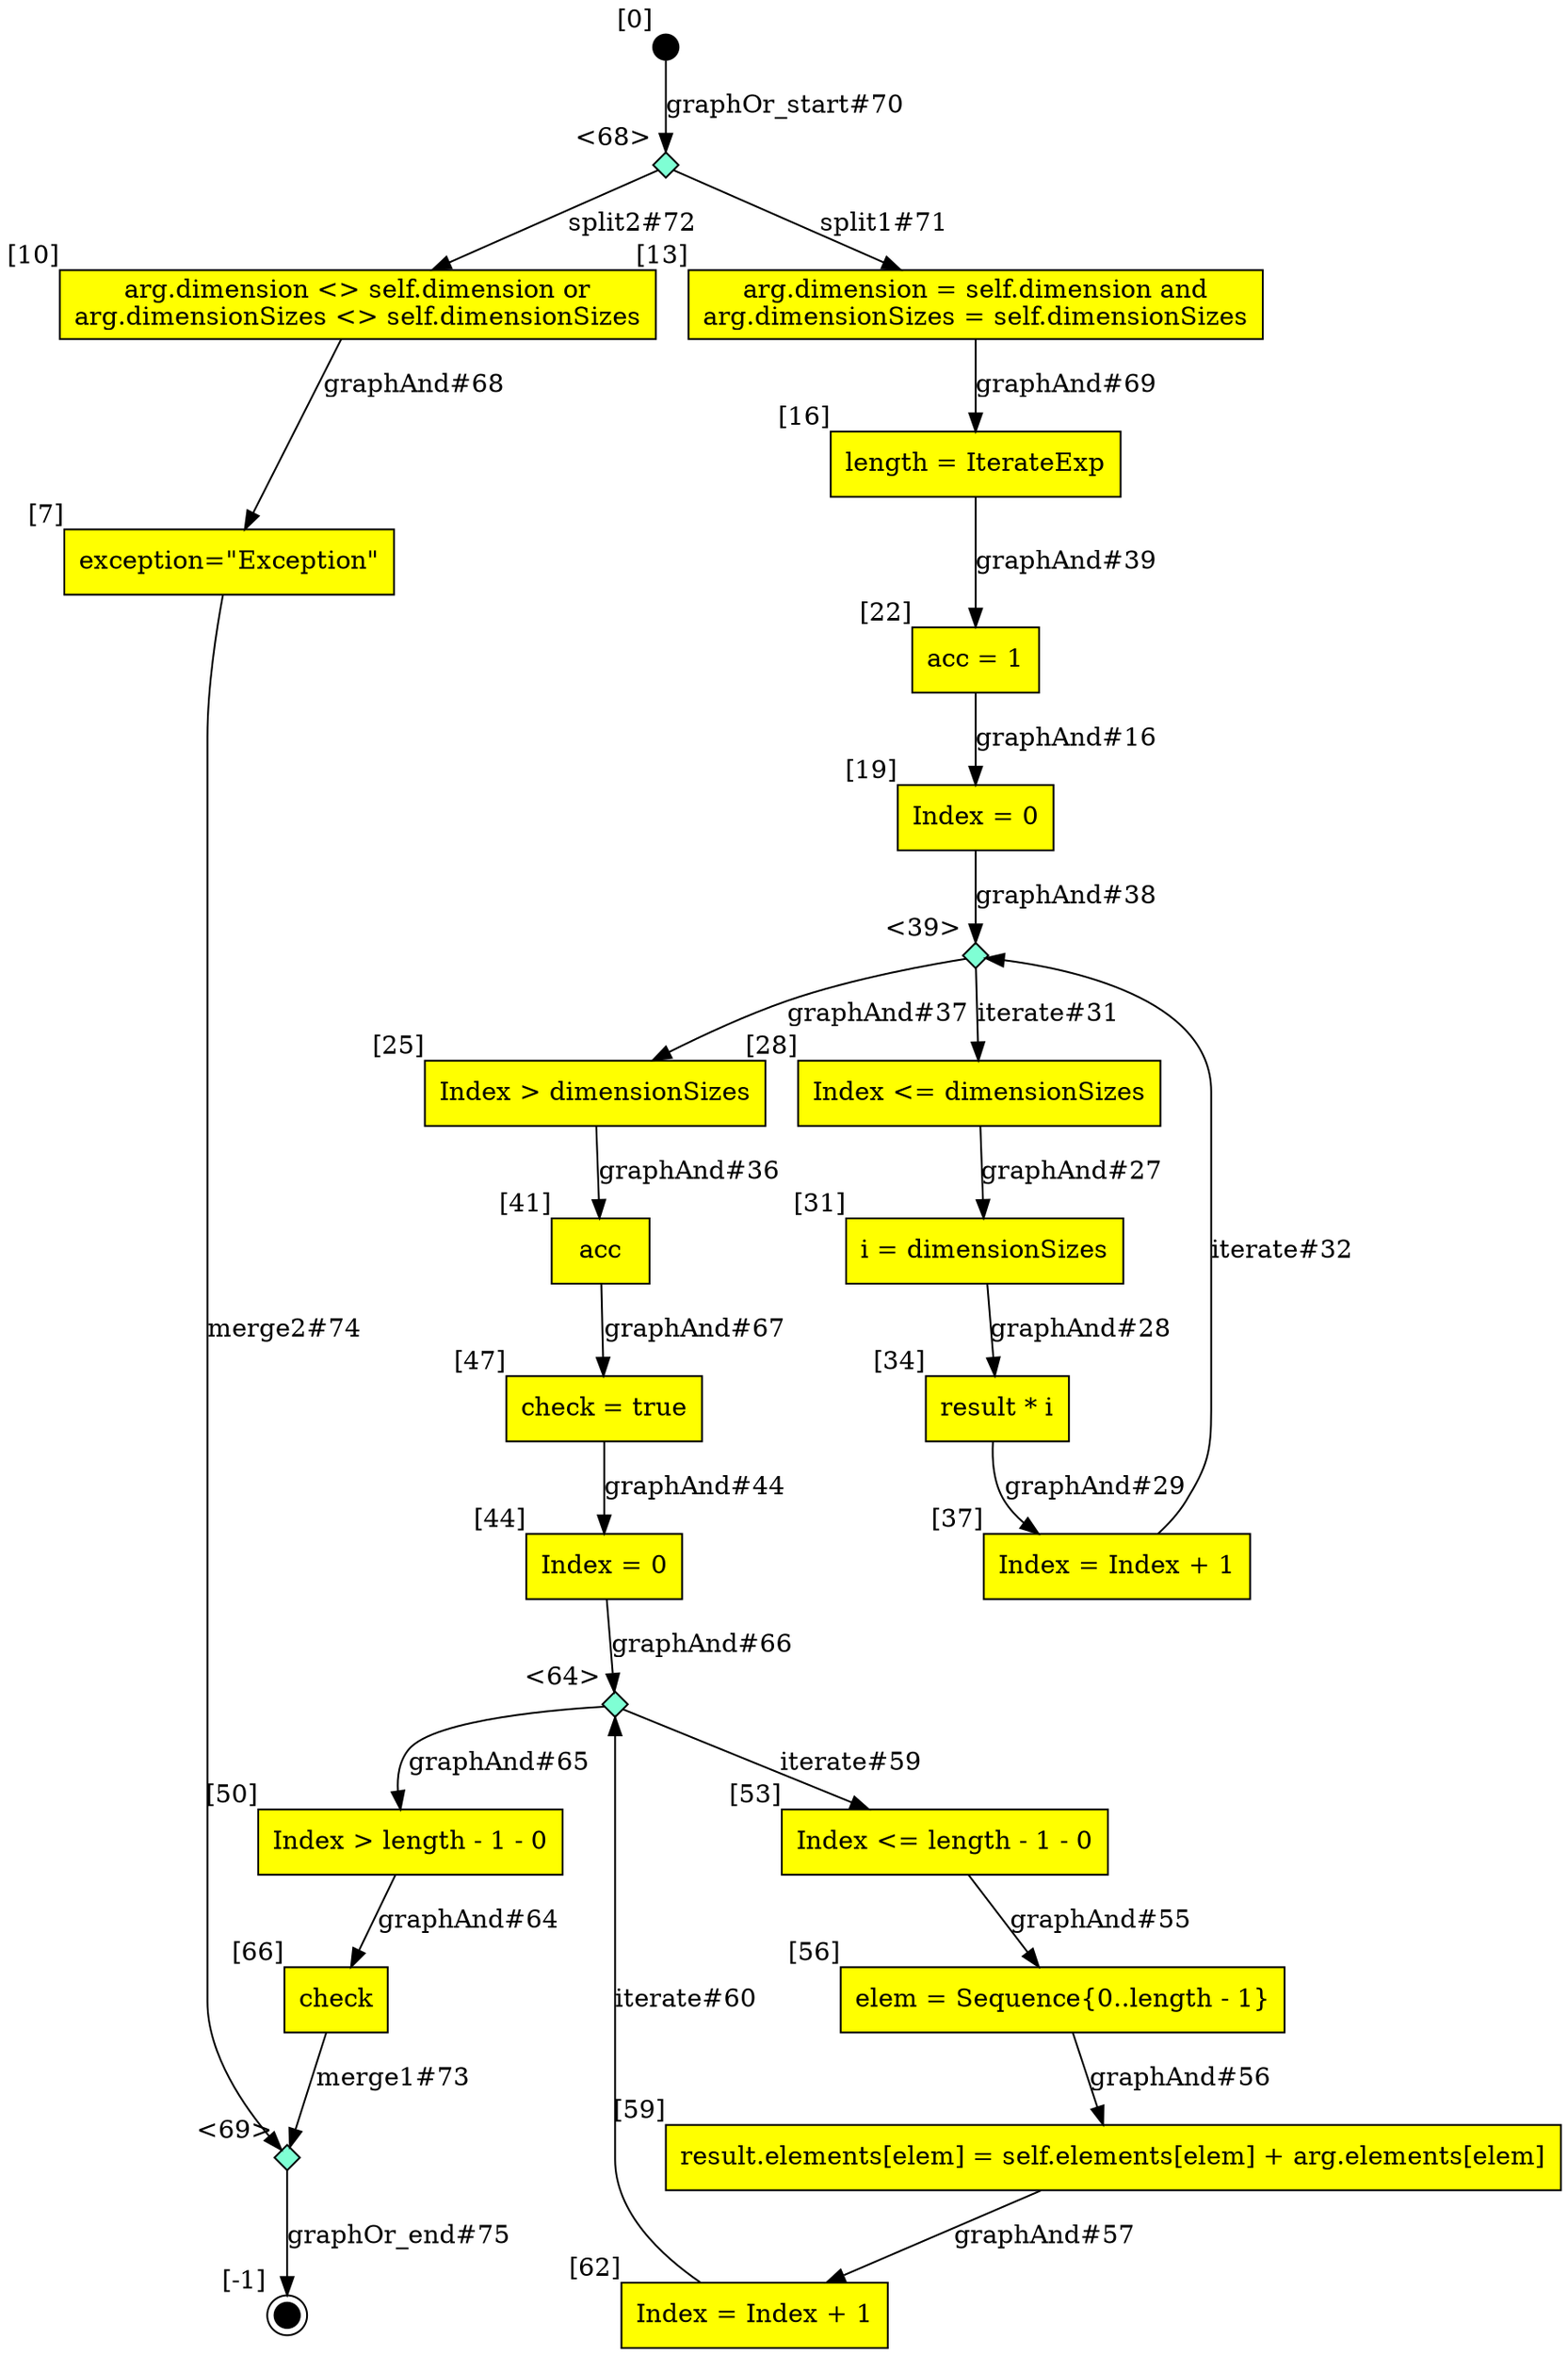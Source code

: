 digraph CLG {
  64 [shape="diamond", label="", xlabel="<64>", style=filled, fillcolor=aquamarine, fixedsize=true, width=.2, height=.2];
  66 [shape="box", label="check", style=filled, fillcolor=yellow, xlabel="[66]"];
  68 [shape="diamond", label="", xlabel="<68>", style=filled, fillcolor=aquamarine, fixedsize=true, width=.2, height=.2];
  69 [shape="diamond", label="", xlabel="<69>", style=filled, fillcolor=aquamarine, fixedsize=true, width=.2, height=.2];
  7 [shape="box", label="exception=\"Exception\"", style=filled, fillcolor=yellow, xlabel="[7]"];
  8 [style=filled, fillcolor=black, shape="doublecircle", label="", fixedsize=true, width=.2, height=.2, xlabel="[-1]"];
  10 [shape="box", label="arg.dimension <> self.dimension or
arg.dimensionSizes <> self.dimensionSizes
", style=filled, fillcolor=yellow, xlabel="[10]"];
  12 [style=filled, fillcolor=black, shape="circle", label="", fixedsize=true, width=.2, height=.2, xlabel="[0]"];
  13 [shape="box", label="arg.dimension = self.dimension and
arg.dimensionSizes = self.dimensionSizes
", style=filled, fillcolor=yellow, xlabel="[13]"];
  16 [shape="box", label="length = IterateExp", style=filled, fillcolor=yellow, xlabel="[16]"];
  19 [shape="box", label="Index = 0", style=filled, fillcolor=yellow, xlabel="[19]"];
  22 [shape="box", label="acc = 1", style=filled, fillcolor=yellow, xlabel="[22]"];
  25 [shape="box", label="Index > dimensionSizes", style=filled, fillcolor=yellow, xlabel="[25]"];
  28 [shape="box", label="Index <= dimensionSizes", style=filled, fillcolor=yellow, xlabel="[28]"];
  31 [shape="box", label="i = dimensionSizes", style=filled, fillcolor=yellow, xlabel="[31]"];
  34 [shape="box", label="result * i", style=filled, fillcolor=yellow, xlabel="[34]"];
  37 [shape="box", label="Index = Index + 1", style=filled, fillcolor=yellow, xlabel="[37]"];
  39 [shape="diamond", label="", xlabel="<39>", style=filled, fillcolor=aquamarine, fixedsize=true, width=.2, height=.2];
  41 [shape="box", label="acc", style=filled, fillcolor=yellow, xlabel="[41]"];
  44 [shape="box", label="Index = 0", style=filled, fillcolor=yellow, xlabel="[44]"];
  47 [shape="box", label="check = true", style=filled, fillcolor=yellow, xlabel="[47]"];
  50 [shape="box", label="Index > length - 1 - 0", style=filled, fillcolor=yellow, xlabel="[50]"];
  53 [shape="box", label="Index <= length - 1 - 0", style=filled, fillcolor=yellow, xlabel="[53]"];
  56 [shape="box", label="elem = Sequence{0..length - 1}", style=filled, fillcolor=yellow, xlabel="[56]"];
  59 [shape="box", label="result.elements[elem] = self.elements[elem] + arg.elements[elem]", style=filled, fillcolor=yellow, xlabel="[59]"];
  62 [shape="box", label="Index = Index + 1", style=filled, fillcolor=yellow, xlabel="[62]"];
  50 -> 66[label="graphAnd#64"];
  64 -> 50[label="graphAnd#65"];
  44 -> 64[label="graphAnd#66"];
  41 -> 47[label="graphAnd#67"];
  10 -> 7[label="graphAnd#68"];
  13 -> 16[label="graphAnd#69"];
  12 -> 68[label="graphOr_start#70"];
  68 -> 13[label="split1#71"];
  68 -> 10[label="split2#72"];
  66 -> 69[label="merge1#73"];
  7 -> 69[label="merge2#74"];
  69 -> 8[label="graphOr_end#75"];
  22 -> 19[label="graphAnd#16"];
  28 -> 31[label="graphAnd#27"];
  31 -> 34[label="graphAnd#28"];
  34 -> 37[label="graphAnd#29"];
  39 -> 28[label="iterate#31"];
  37 -> 39[label="iterate#32"];
  25 -> 41[label="graphAnd#36"];
  39 -> 25[label="graphAnd#37"];
  19 -> 39[label="graphAnd#38"];
  16 -> 22[label="graphAnd#39"];
  47 -> 44[label="graphAnd#44"];
  53 -> 56[label="graphAnd#55"];
  56 -> 59[label="graphAnd#56"];
  59 -> 62[label="graphAnd#57"];
  64 -> 53[label="iterate#59"];
  62 -> 64[label="iterate#60"];
}
